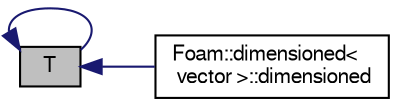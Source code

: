 digraph "T"
{
  bgcolor="transparent";
  edge [fontname="FreeSans",fontsize="10",labelfontname="FreeSans",labelfontsize="10"];
  node [fontname="FreeSans",fontsize="10",shape=record];
  rankdir="LR";
  Node13203 [label="T",height=0.2,width=0.4,color="black", fillcolor="grey75", style="filled", fontcolor="black"];
  Node13203 -> Node13204 [dir="back",color="midnightblue",fontsize="10",style="solid",fontname="FreeSans"];
  Node13204 [label="Foam::dimensioned\<\l vector \>::dimensioned",height=0.2,width=0.4,color="black",URL="$a26366.html#a97d65bea54a56a86a6ee89c657ffd9cf",tooltip="Construct given a value (creates dimensionless value). "];
  Node13203 -> Node13203 [dir="back",color="midnightblue",fontsize="10",style="solid",fontname="FreeSans"];
}
